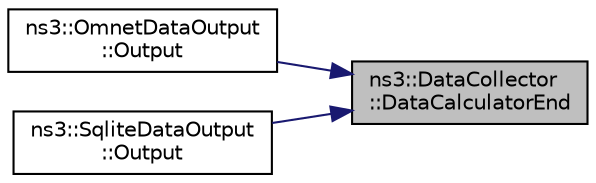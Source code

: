 digraph "ns3::DataCollector::DataCalculatorEnd"
{
 // LATEX_PDF_SIZE
  edge [fontname="Helvetica",fontsize="10",labelfontname="Helvetica",labelfontsize="10"];
  node [fontname="Helvetica",fontsize="10",shape=record];
  rankdir="RL";
  Node1 [label="ns3::DataCollector\l::DataCalculatorEnd",height=0.2,width=0.4,color="black", fillcolor="grey75", style="filled", fontcolor="black",tooltip="Returns an iterator to the past-the-end of the DataCalculator list."];
  Node1 -> Node2 [dir="back",color="midnightblue",fontsize="10",style="solid",fontname="Helvetica"];
  Node2 [label="ns3::OmnetDataOutput\l::Output",height=0.2,width=0.4,color="black", fillcolor="white", style="filled",URL="$classns3_1_1_omnet_data_output.html#aaa7397204fe15cc52f86526acc8c034a",tooltip="Outputs information from the provided DataCollector."];
  Node1 -> Node3 [dir="back",color="midnightblue",fontsize="10",style="solid",fontname="Helvetica"];
  Node3 [label="ns3::SqliteDataOutput\l::Output",height=0.2,width=0.4,color="black", fillcolor="white", style="filled",URL="$classns3_1_1_sqlite_data_output.html#a4a044179d5997ef87f2a35b3d0b2030a",tooltip="Outputs information from the provided DataCollector."];
}
